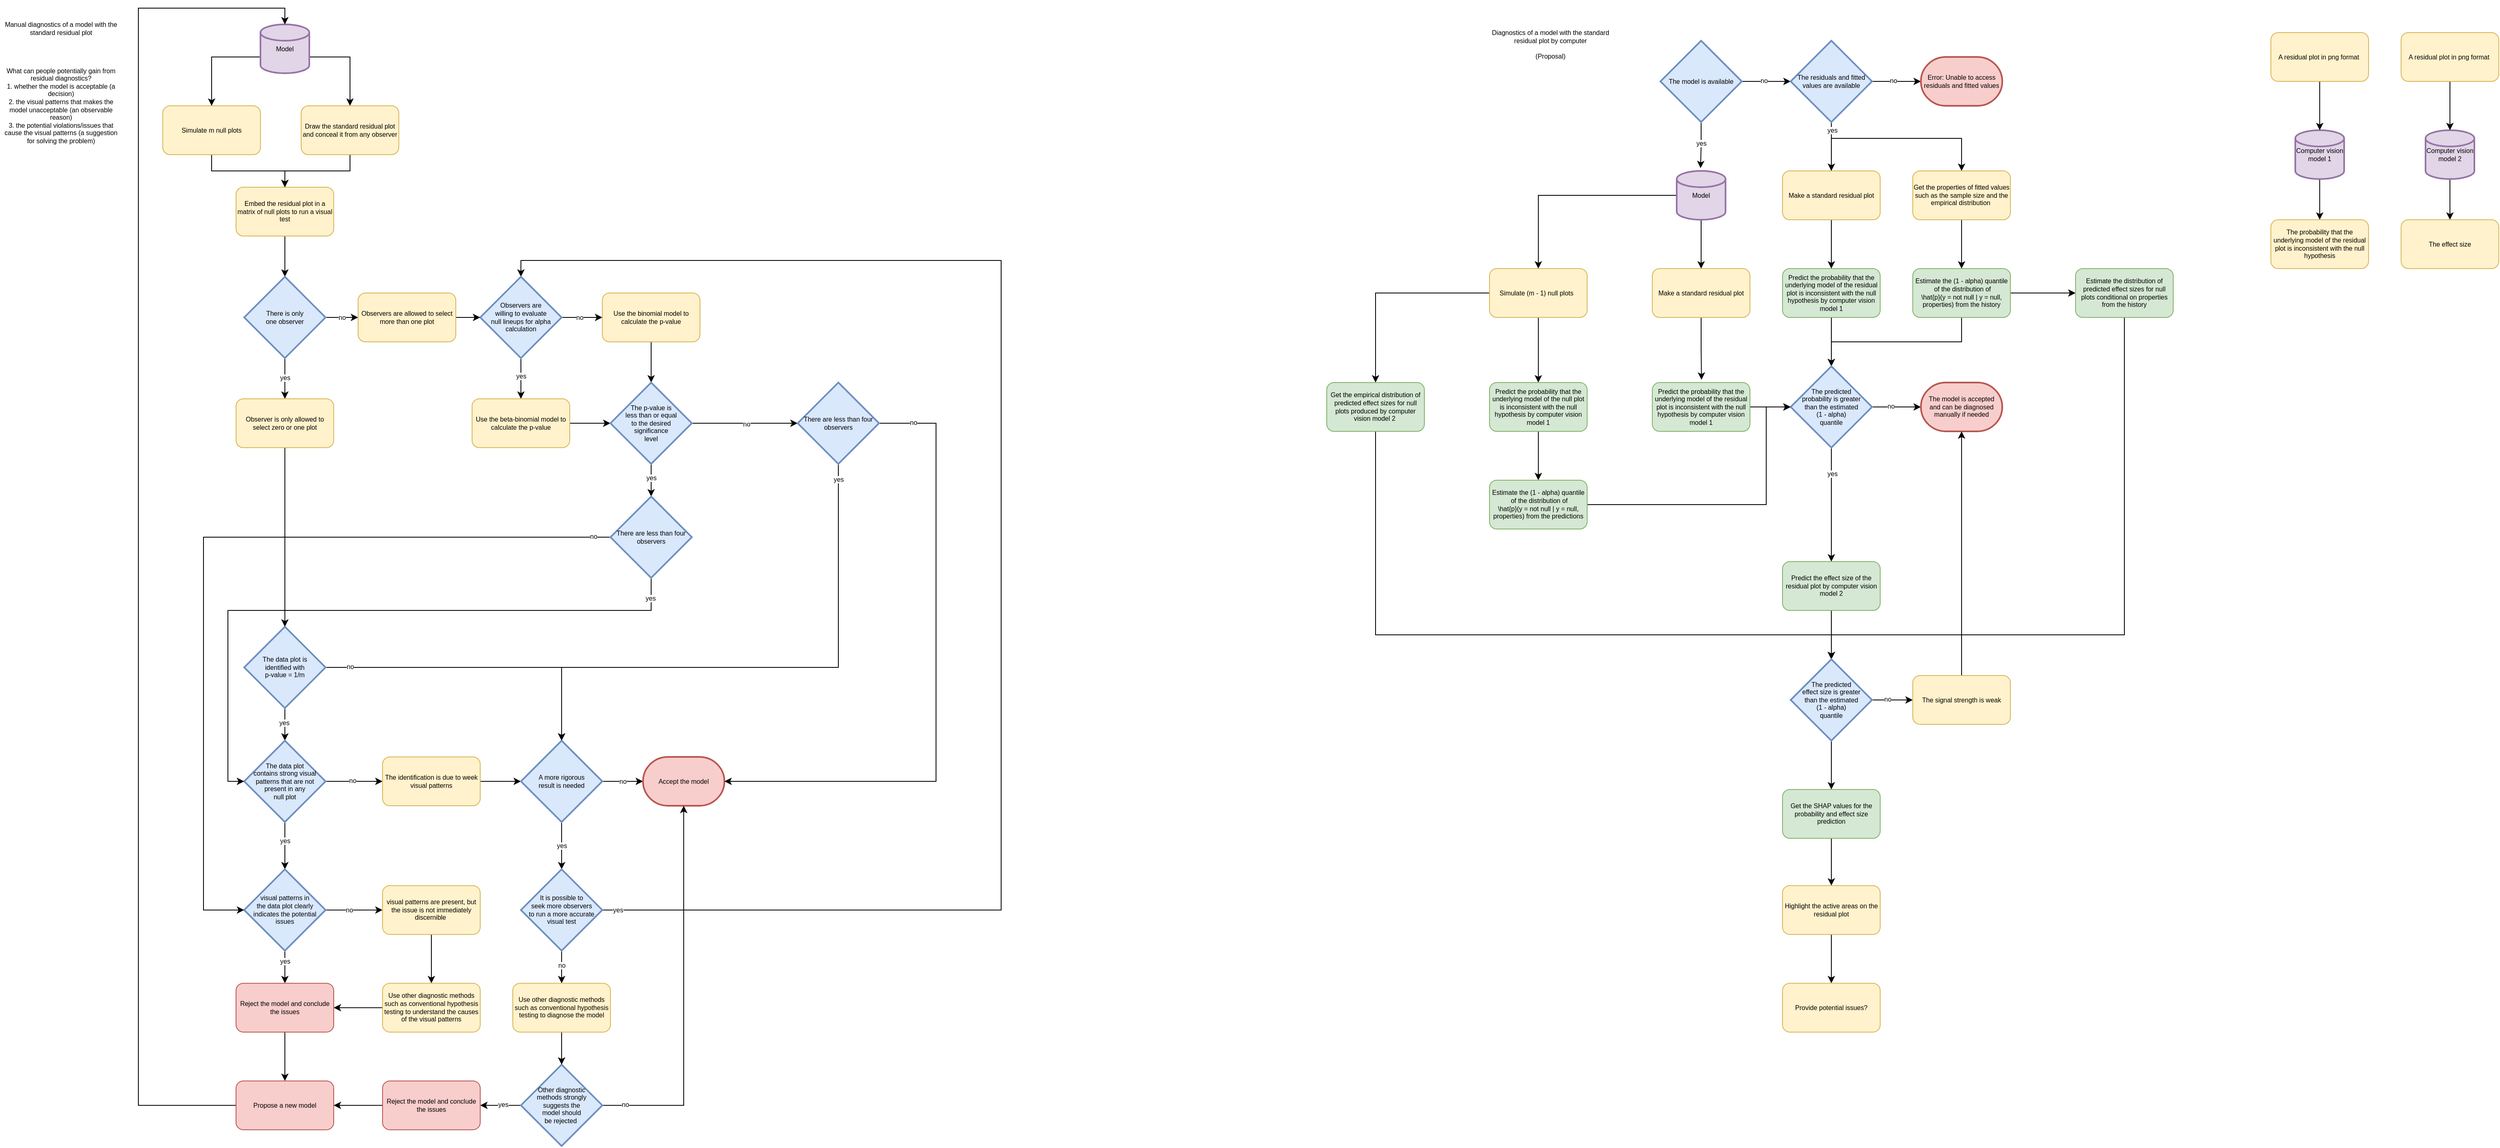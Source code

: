 <mxfile version="14.6.13" type="device"><diagram id="f1j0NjU9_1Xgz3LNYTUh" name="Page-1"><mxGraphModel dx="989" dy="688" grid="1" gridSize="10" guides="1" tooltips="1" connect="1" arrows="1" fold="1" page="1" pageScale="1" pageWidth="827" pageHeight="1169" math="0" shadow="0"><root><mxCell id="0"/><mxCell id="1" parent="0"/><mxCell id="gLdcLmc4GTWGYODIhUtG-17" style="edgeStyle=orthogonalEdgeStyle;rounded=0;orthogonalLoop=1;jettySize=auto;html=1;entryX=0.5;entryY=0;entryDx=0;entryDy=0;entryPerimeter=0;fontSize=8;" edge="1" parent="1" source="gLdcLmc4GTWGYODIhUtG-2" target="gLdcLmc4GTWGYODIhUtG-11"><mxGeometry relative="1" as="geometry"/></mxCell><mxCell id="gLdcLmc4GTWGYODIhUtG-2" value="Embed the residual plot in a matrix of null plots to run a visual test" style="rounded=1;whiteSpace=wrap;html=1;fontSize=8;fillColor=#fff2cc;strokeColor=#d6b656;" vertex="1" parent="1"><mxGeometry x="340" y="260" width="120" height="60" as="geometry"/></mxCell><mxCell id="gLdcLmc4GTWGYODIhUtG-3" value="Manual diagnostics of a model with the standard residual plot" style="text;html=1;strokeColor=none;fillColor=none;align=center;verticalAlign=middle;whiteSpace=wrap;rounded=0;fontSize=8;" vertex="1" parent="1"><mxGeometry x="50" y="30" width="150" height="70" as="geometry"/></mxCell><mxCell id="gLdcLmc4GTWGYODIhUtG-10" style="edgeStyle=orthogonalEdgeStyle;rounded=0;orthogonalLoop=1;jettySize=auto;html=1;fontSize=8;" edge="1" parent="1" source="gLdcLmc4GTWGYODIhUtG-4"><mxGeometry relative="1" as="geometry"><mxPoint x="400" y="260" as="targetPoint"/><Array as="points"><mxPoint x="310" y="240"/><mxPoint x="400" y="240"/></Array></mxGeometry></mxCell><mxCell id="gLdcLmc4GTWGYODIhUtG-4" value="Simulate m null plots" style="rounded=1;whiteSpace=wrap;html=1;fontSize=8;fillColor=#fff2cc;strokeColor=#d6b656;" vertex="1" parent="1"><mxGeometry x="250" y="160" width="120" height="60" as="geometry"/></mxCell><mxCell id="gLdcLmc4GTWGYODIhUtG-7" style="edgeStyle=orthogonalEdgeStyle;rounded=0;orthogonalLoop=1;jettySize=auto;html=1;entryX=0.5;entryY=0;entryDx=0;entryDy=0;fontSize=8;" edge="1" parent="1" source="gLdcLmc4GTWGYODIhUtG-5" target="gLdcLmc4GTWGYODIhUtG-6"><mxGeometry relative="1" as="geometry"><Array as="points"><mxPoint x="480" y="100"/></Array></mxGeometry></mxCell><mxCell id="gLdcLmc4GTWGYODIhUtG-8" style="edgeStyle=orthogonalEdgeStyle;rounded=0;orthogonalLoop=1;jettySize=auto;html=1;entryX=0.5;entryY=0;entryDx=0;entryDy=0;fontSize=8;" edge="1" parent="1" source="gLdcLmc4GTWGYODIhUtG-5" target="gLdcLmc4GTWGYODIhUtG-4"><mxGeometry relative="1" as="geometry"><Array as="points"><mxPoint x="310" y="100"/></Array></mxGeometry></mxCell><mxCell id="gLdcLmc4GTWGYODIhUtG-5" value="Model" style="strokeWidth=2;html=1;shape=mxgraph.flowchart.database;whiteSpace=wrap;fontSize=8;fillColor=#e1d5e7;strokeColor=#9673a6;" vertex="1" parent="1"><mxGeometry x="370" y="60" width="60" height="60" as="geometry"/></mxCell><mxCell id="gLdcLmc4GTWGYODIhUtG-9" style="edgeStyle=orthogonalEdgeStyle;rounded=0;orthogonalLoop=1;jettySize=auto;html=1;entryX=0.5;entryY=0;entryDx=0;entryDy=0;fontSize=8;" edge="1" parent="1" source="gLdcLmc4GTWGYODIhUtG-6" target="gLdcLmc4GTWGYODIhUtG-2"><mxGeometry relative="1" as="geometry"/></mxCell><mxCell id="gLdcLmc4GTWGYODIhUtG-6" value="Draw the standard residual plot and conceal it from any observer" style="rounded=1;whiteSpace=wrap;html=1;fontSize=8;fillColor=#fff2cc;strokeColor=#d6b656;" vertex="1" parent="1"><mxGeometry x="420" y="160" width="120" height="60" as="geometry"/></mxCell><mxCell id="gLdcLmc4GTWGYODIhUtG-16" style="edgeStyle=orthogonalEdgeStyle;rounded=0;orthogonalLoop=1;jettySize=auto;html=1;entryX=0.5;entryY=0;entryDx=0;entryDy=0;fontSize=8;" edge="1" parent="1" source="gLdcLmc4GTWGYODIhUtG-11" target="gLdcLmc4GTWGYODIhUtG-104"><mxGeometry relative="1" as="geometry"/></mxCell><mxCell id="gLdcLmc4GTWGYODIhUtG-30" value="yes" style="edgeLabel;html=1;align=center;verticalAlign=middle;resizable=0;points=[];fontSize=8;" vertex="1" connectable="0" parent="gLdcLmc4GTWGYODIhUtG-16"><mxGeometry x="-0.065" relative="1" as="geometry"><mxPoint as="offset"/></mxGeometry></mxCell><mxCell id="gLdcLmc4GTWGYODIhUtG-70" value="no" style="edgeStyle=orthogonalEdgeStyle;rounded=0;orthogonalLoop=1;jettySize=auto;html=1;entryX=0;entryY=0.5;entryDx=0;entryDy=0;fontSize=8;" edge="1" parent="1" source="gLdcLmc4GTWGYODIhUtG-11" target="gLdcLmc4GTWGYODIhUtG-106"><mxGeometry relative="1" as="geometry"><mxPoint x="520.0" y="420" as="targetPoint"/></mxGeometry></mxCell><mxCell id="gLdcLmc4GTWGYODIhUtG-11" value="There is only &lt;br&gt;one observer" style="strokeWidth=2;html=1;shape=mxgraph.flowchart.decision;whiteSpace=wrap;fontSize=8;fillColor=#dae8fc;strokeColor=#6c8ebf;" vertex="1" parent="1"><mxGeometry x="350" y="370" width="100" height="100" as="geometry"/></mxCell><mxCell id="gLdcLmc4GTWGYODIhUtG-19" style="edgeStyle=orthogonalEdgeStyle;rounded=0;orthogonalLoop=1;jettySize=auto;html=1;entryX=0.5;entryY=0;entryDx=0;entryDy=0;entryPerimeter=0;fontSize=8;" edge="1" parent="1" source="gLdcLmc4GTWGYODIhUtG-15" target="gLdcLmc4GTWGYODIhUtG-18"><mxGeometry relative="1" as="geometry"/></mxCell><mxCell id="gLdcLmc4GTWGYODIhUtG-29" value="yes" style="edgeLabel;html=1;align=center;verticalAlign=middle;resizable=0;points=[];fontSize=8;" vertex="1" connectable="0" parent="gLdcLmc4GTWGYODIhUtG-19"><mxGeometry x="-0.124" y="-1" relative="1" as="geometry"><mxPoint as="offset"/></mxGeometry></mxCell><mxCell id="gLdcLmc4GTWGYODIhUtG-66" style="edgeStyle=orthogonalEdgeStyle;rounded=0;orthogonalLoop=1;jettySize=auto;html=1;entryX=0.5;entryY=0;entryDx=0;entryDy=0;entryPerimeter=0;fontSize=8;" edge="1" parent="1" source="gLdcLmc4GTWGYODIhUtG-15" target="gLdcLmc4GTWGYODIhUtG-59"><mxGeometry relative="1" as="geometry"/></mxCell><mxCell id="gLdcLmc4GTWGYODIhUtG-67" value="no" style="edgeLabel;html=1;align=center;verticalAlign=middle;resizable=0;points=[];fontSize=8;" vertex="1" connectable="0" parent="gLdcLmc4GTWGYODIhUtG-66"><mxGeometry x="-0.842" y="1" relative="1" as="geometry"><mxPoint as="offset"/></mxGeometry></mxCell><mxCell id="gLdcLmc4GTWGYODIhUtG-15" value="The data plot is &lt;br&gt;identified with &lt;br&gt;p-value = 1/m" style="strokeWidth=2;html=1;shape=mxgraph.flowchart.decision;whiteSpace=wrap;fontSize=8;fillColor=#dae8fc;strokeColor=#6c8ebf;" vertex="1" parent="1"><mxGeometry x="350" y="800.0" width="100" height="100" as="geometry"/></mxCell><mxCell id="gLdcLmc4GTWGYODIhUtG-21" style="edgeStyle=orthogonalEdgeStyle;rounded=0;orthogonalLoop=1;jettySize=auto;html=1;entryX=0.5;entryY=0;entryDx=0;entryDy=0;entryPerimeter=0;fontSize=8;" edge="1" parent="1" source="gLdcLmc4GTWGYODIhUtG-18" target="gLdcLmc4GTWGYODIhUtG-20"><mxGeometry relative="1" as="geometry"/></mxCell><mxCell id="gLdcLmc4GTWGYODIhUtG-28" value="yes" style="edgeLabel;html=1;align=center;verticalAlign=middle;resizable=0;points=[];fontSize=8;" vertex="1" connectable="0" parent="gLdcLmc4GTWGYODIhUtG-21"><mxGeometry x="-0.228" relative="1" as="geometry"><mxPoint as="offset"/></mxGeometry></mxCell><mxCell id="gLdcLmc4GTWGYODIhUtG-53" style="edgeStyle=orthogonalEdgeStyle;rounded=0;orthogonalLoop=1;jettySize=auto;html=1;entryX=0;entryY=0.5;entryDx=0;entryDy=0;fontSize=8;" edge="1" parent="1" source="gLdcLmc4GTWGYODIhUtG-18" target="gLdcLmc4GTWGYODIhUtG-52"><mxGeometry relative="1" as="geometry"/></mxCell><mxCell id="gLdcLmc4GTWGYODIhUtG-54" value="no" style="edgeLabel;html=1;align=center;verticalAlign=middle;resizable=0;points=[];fontSize=8;" vertex="1" connectable="0" parent="gLdcLmc4GTWGYODIhUtG-53"><mxGeometry x="-0.077" y="1" relative="1" as="geometry"><mxPoint as="offset"/></mxGeometry></mxCell><mxCell id="gLdcLmc4GTWGYODIhUtG-18" value="The data plot &lt;br&gt;contains strong visual patterns that are not present in any &lt;br&gt;null plot" style="strokeWidth=2;html=1;shape=mxgraph.flowchart.decision;whiteSpace=wrap;fontSize=8;fillColor=#dae8fc;strokeColor=#6c8ebf;" vertex="1" parent="1"><mxGeometry x="350" y="940.0" width="100" height="100" as="geometry"/></mxCell><mxCell id="gLdcLmc4GTWGYODIhUtG-33" style="edgeStyle=orthogonalEdgeStyle;rounded=0;orthogonalLoop=1;jettySize=auto;html=1;fontSize=8;" edge="1" parent="1" source="gLdcLmc4GTWGYODIhUtG-20" target="gLdcLmc4GTWGYODIhUtG-32"><mxGeometry relative="1" as="geometry"/></mxCell><mxCell id="gLdcLmc4GTWGYODIhUtG-38" value="yes" style="edgeLabel;html=1;align=center;verticalAlign=middle;resizable=0;points=[];fontSize=8;" vertex="1" connectable="0" parent="gLdcLmc4GTWGYODIhUtG-33"><mxGeometry x="-0.365" relative="1" as="geometry"><mxPoint as="offset"/></mxGeometry></mxCell><mxCell id="gLdcLmc4GTWGYODIhUtG-43" style="edgeStyle=orthogonalEdgeStyle;rounded=0;orthogonalLoop=1;jettySize=auto;html=1;fontSize=8;" edge="1" parent="1" source="gLdcLmc4GTWGYODIhUtG-20" target="gLdcLmc4GTWGYODIhUtG-40"><mxGeometry relative="1" as="geometry"/></mxCell><mxCell id="gLdcLmc4GTWGYODIhUtG-44" value="no" style="edgeLabel;html=1;align=center;verticalAlign=middle;resizable=0;points=[];fontSize=8;" vertex="1" connectable="0" parent="gLdcLmc4GTWGYODIhUtG-43"><mxGeometry x="-0.169" relative="1" as="geometry"><mxPoint as="offset"/></mxGeometry></mxCell><mxCell id="gLdcLmc4GTWGYODIhUtG-20" value="visual patterns in&lt;br&gt;the data plot clearly indicates the potential issues" style="strokeWidth=2;html=1;shape=mxgraph.flowchart.decision;whiteSpace=wrap;fontSize=8;fillColor=#dae8fc;strokeColor=#6c8ebf;" vertex="1" parent="1"><mxGeometry x="350" y="1098.07" width="100" height="100" as="geometry"/></mxCell><mxCell id="gLdcLmc4GTWGYODIhUtG-23" value="Diagnostics of a model with the standard residual plot by computer&lt;br&gt;&lt;br&gt;(Proposal)" style="text;html=1;strokeColor=none;fillColor=none;align=center;verticalAlign=middle;whiteSpace=wrap;rounded=0;fontSize=8;" vertex="1" parent="1"><mxGeometry x="1880" y="50" width="150" height="70" as="geometry"/></mxCell><mxCell id="gLdcLmc4GTWGYODIhUtG-25" value="What can people potentially gain from residual diagnostics?&lt;br&gt;1. whether the model is acceptable (a decision)&lt;br&gt;2. the visual patterns that makes the model unacceptable (an observable reason)&lt;br&gt;3. the potential violations/issues that cause the visual patterns (a suggestion for solving the problem)" style="text;html=1;strokeColor=none;fillColor=none;align=center;verticalAlign=middle;whiteSpace=wrap;rounded=0;fontSize=8;" vertex="1" parent="1"><mxGeometry x="50" y="110" width="150" height="100" as="geometry"/></mxCell><mxCell id="gLdcLmc4GTWGYODIhUtG-35" style="edgeStyle=orthogonalEdgeStyle;rounded=0;orthogonalLoop=1;jettySize=auto;html=1;entryX=0.5;entryY=0;entryDx=0;entryDy=0;fontSize=8;" edge="1" parent="1" source="gLdcLmc4GTWGYODIhUtG-32" target="gLdcLmc4GTWGYODIhUtG-34"><mxGeometry relative="1" as="geometry"/></mxCell><mxCell id="gLdcLmc4GTWGYODIhUtG-32" value="Reject the model and conclude the issues" style="rounded=1;whiteSpace=wrap;html=1;fontSize=8;fillColor=#f8cecc;strokeColor=#b85450;" vertex="1" parent="1"><mxGeometry x="340" y="1238.07" width="120" height="60" as="geometry"/></mxCell><mxCell id="gLdcLmc4GTWGYODIhUtG-36" style="edgeStyle=orthogonalEdgeStyle;rounded=0;orthogonalLoop=1;jettySize=auto;html=1;entryX=0.5;entryY=0;entryDx=0;entryDy=0;entryPerimeter=0;fontSize=8;exitX=0;exitY=0.5;exitDx=0;exitDy=0;" edge="1" parent="1" source="gLdcLmc4GTWGYODIhUtG-34" target="gLdcLmc4GTWGYODIhUtG-5"><mxGeometry relative="1" as="geometry"><Array as="points"><mxPoint x="220" y="1388"/><mxPoint x="220" y="40"/><mxPoint x="400" y="40"/></Array></mxGeometry></mxCell><mxCell id="gLdcLmc4GTWGYODIhUtG-34" value="Propose a new model" style="rounded=1;whiteSpace=wrap;html=1;fontSize=8;fillColor=#f8cecc;strokeColor=#b85450;" vertex="1" parent="1"><mxGeometry x="340" y="1358.07" width="120" height="60" as="geometry"/></mxCell><mxCell id="gLdcLmc4GTWGYODIhUtG-46" style="edgeStyle=orthogonalEdgeStyle;rounded=0;orthogonalLoop=1;jettySize=auto;html=1;fontSize=8;" edge="1" parent="1" source="gLdcLmc4GTWGYODIhUtG-40" target="gLdcLmc4GTWGYODIhUtG-45"><mxGeometry relative="1" as="geometry"/></mxCell><mxCell id="gLdcLmc4GTWGYODIhUtG-40" value="visual patterns are present, but the issue is not immediately discernible&amp;nbsp;" style="rounded=1;whiteSpace=wrap;html=1;fontSize=8;fillColor=#fff2cc;strokeColor=#d6b656;" vertex="1" parent="1"><mxGeometry x="520" y="1118.07" width="120" height="60" as="geometry"/></mxCell><mxCell id="gLdcLmc4GTWGYODIhUtG-111" style="edgeStyle=orthogonalEdgeStyle;rounded=0;orthogonalLoop=1;jettySize=auto;html=1;entryX=1;entryY=0.5;entryDx=0;entryDy=0;fontSize=8;" edge="1" parent="1" source="gLdcLmc4GTWGYODIhUtG-45" target="gLdcLmc4GTWGYODIhUtG-32"><mxGeometry relative="1" as="geometry"/></mxCell><mxCell id="gLdcLmc4GTWGYODIhUtG-45" value="Use other diagnostic methods such as conventional hypothesis testing to understand the causes of the visual patterns" style="rounded=1;whiteSpace=wrap;html=1;fontSize=8;fillColor=#fff2cc;strokeColor=#d6b656;" vertex="1" parent="1"><mxGeometry x="520" y="1238.07" width="120" height="60" as="geometry"/></mxCell><mxCell id="gLdcLmc4GTWGYODIhUtG-56" style="edgeStyle=orthogonalEdgeStyle;rounded=0;orthogonalLoop=1;jettySize=auto;html=1;entryX=0;entryY=0.5;entryDx=0;entryDy=0;entryPerimeter=0;fontSize=8;" edge="1" parent="1" source="gLdcLmc4GTWGYODIhUtG-52"><mxGeometry relative="1" as="geometry"><mxPoint x="690.0" y="990.0" as="targetPoint"/></mxGeometry></mxCell><mxCell id="gLdcLmc4GTWGYODIhUtG-52" value="The identification is due to week visual patterns" style="rounded=1;whiteSpace=wrap;html=1;fontSize=8;fillColor=#fff2cc;strokeColor=#d6b656;" vertex="1" parent="1"><mxGeometry x="520" y="960.0" width="120" height="60" as="geometry"/></mxCell><mxCell id="gLdcLmc4GTWGYODIhUtG-61" value="yes" style="edgeStyle=orthogonalEdgeStyle;rounded=0;orthogonalLoop=1;jettySize=auto;html=1;entryX=0.5;entryY=0;entryDx=0;entryDy=0;fontSize=8;entryPerimeter=0;" edge="1" parent="1" source="gLdcLmc4GTWGYODIhUtG-59" target="gLdcLmc4GTWGYODIhUtG-99"><mxGeometry relative="1" as="geometry"><mxPoint x="740.0" y="1118.07" as="targetPoint"/></mxGeometry></mxCell><mxCell id="gLdcLmc4GTWGYODIhUtG-63" value="no" style="edgeStyle=orthogonalEdgeStyle;rounded=0;orthogonalLoop=1;jettySize=auto;html=1;fontSize=8;" edge="1" parent="1" source="gLdcLmc4GTWGYODIhUtG-59" target="gLdcLmc4GTWGYODIhUtG-62"><mxGeometry relative="1" as="geometry"/></mxCell><mxCell id="gLdcLmc4GTWGYODIhUtG-59" value="A more rigorous&lt;br&gt;result is needed" style="strokeWidth=2;html=1;shape=mxgraph.flowchart.decision;whiteSpace=wrap;fontSize=8;fillColor=#dae8fc;strokeColor=#6c8ebf;" vertex="1" parent="1"><mxGeometry x="690" y="940.0" width="100" height="100" as="geometry"/></mxCell><mxCell id="gLdcLmc4GTWGYODIhUtG-97" style="edgeStyle=orthogonalEdgeStyle;rounded=0;orthogonalLoop=1;jettySize=auto;html=1;entryX=0.5;entryY=0;entryDx=0;entryDy=0;entryPerimeter=0;fontSize=8;exitX=1;exitY=0.5;exitDx=0;exitDy=0;exitPerimeter=0;" edge="1" parent="1" source="gLdcLmc4GTWGYODIhUtG-99" target="gLdcLmc4GTWGYODIhUtG-71"><mxGeometry relative="1" as="geometry"><mxPoint x="740" y="1200" as="sourcePoint"/><Array as="points"><mxPoint x="1280" y="1148"/><mxPoint x="1280" y="350"/><mxPoint x="690" y="350"/></Array></mxGeometry></mxCell><mxCell id="gLdcLmc4GTWGYODIhUtG-100" value="yes" style="edgeLabel;html=1;align=center;verticalAlign=middle;resizable=0;points=[];fontSize=8;" vertex="1" connectable="0" parent="gLdcLmc4GTWGYODIhUtG-97"><mxGeometry x="-0.98" relative="1" as="geometry"><mxPoint as="offset"/></mxGeometry></mxCell><mxCell id="gLdcLmc4GTWGYODIhUtG-62" value="Accept the model" style="strokeWidth=2;html=1;shape=mxgraph.flowchart.terminator;whiteSpace=wrap;fontSize=8;fillColor=#f8cecc;strokeColor=#b85450;" vertex="1" parent="1"><mxGeometry x="840" y="960.0" width="100" height="60" as="geometry"/></mxCell><mxCell id="gLdcLmc4GTWGYODIhUtG-74" style="edgeStyle=orthogonalEdgeStyle;rounded=0;orthogonalLoop=1;jettySize=auto;html=1;entryX=0;entryY=0.5;entryDx=0;entryDy=0;fontSize=8;" edge="1" parent="1" source="gLdcLmc4GTWGYODIhUtG-71" target="gLdcLmc4GTWGYODIhUtG-73"><mxGeometry relative="1" as="geometry"/></mxCell><mxCell id="gLdcLmc4GTWGYODIhUtG-77" value="no" style="edgeLabel;html=1;align=center;verticalAlign=middle;resizable=0;points=[];fontSize=8;" vertex="1" connectable="0" parent="gLdcLmc4GTWGYODIhUtG-74"><mxGeometry x="-0.132" relative="1" as="geometry"><mxPoint as="offset"/></mxGeometry></mxCell><mxCell id="gLdcLmc4GTWGYODIhUtG-75" style="edgeStyle=orthogonalEdgeStyle;rounded=0;orthogonalLoop=1;jettySize=auto;html=1;entryX=0.5;entryY=0;entryDx=0;entryDy=0;fontSize=8;" edge="1" parent="1" source="gLdcLmc4GTWGYODIhUtG-71" target="gLdcLmc4GTWGYODIhUtG-72"><mxGeometry relative="1" as="geometry"/></mxCell><mxCell id="gLdcLmc4GTWGYODIhUtG-76" value="yes" style="edgeLabel;html=1;align=center;verticalAlign=middle;resizable=0;points=[];fontSize=8;" vertex="1" connectable="0" parent="gLdcLmc4GTWGYODIhUtG-75"><mxGeometry x="-0.148" relative="1" as="geometry"><mxPoint as="offset"/></mxGeometry></mxCell><mxCell id="gLdcLmc4GTWGYODIhUtG-71" value="Observers are &lt;br&gt;willing to evaluate &lt;br&gt;null lineups for alpha calculation" style="strokeWidth=2;html=1;shape=mxgraph.flowchart.decision;whiteSpace=wrap;fontSize=8;fillColor=#dae8fc;strokeColor=#6c8ebf;" vertex="1" parent="1"><mxGeometry x="640" y="370" width="100" height="100" as="geometry"/></mxCell><mxCell id="gLdcLmc4GTWGYODIhUtG-80" style="edgeStyle=orthogonalEdgeStyle;rounded=0;orthogonalLoop=1;jettySize=auto;html=1;entryX=0;entryY=0.5;entryDx=0;entryDy=0;entryPerimeter=0;fontSize=8;" edge="1" parent="1" source="gLdcLmc4GTWGYODIhUtG-72" target="gLdcLmc4GTWGYODIhUtG-78"><mxGeometry relative="1" as="geometry"/></mxCell><mxCell id="gLdcLmc4GTWGYODIhUtG-72" value="Use the beta-binomial model to calculate the p-value" style="rounded=1;whiteSpace=wrap;html=1;fontSize=8;fillColor=#fff2cc;strokeColor=#d6b656;" vertex="1" parent="1"><mxGeometry x="630" y="520" width="120" height="60" as="geometry"/></mxCell><mxCell id="gLdcLmc4GTWGYODIhUtG-79" style="edgeStyle=orthogonalEdgeStyle;rounded=0;orthogonalLoop=1;jettySize=auto;html=1;entryX=0.5;entryY=0;entryDx=0;entryDy=0;entryPerimeter=0;fontSize=8;" edge="1" parent="1" source="gLdcLmc4GTWGYODIhUtG-73" target="gLdcLmc4GTWGYODIhUtG-78"><mxGeometry relative="1" as="geometry"/></mxCell><mxCell id="gLdcLmc4GTWGYODIhUtG-73" value="Use the binomial model to calculate the p-value" style="rounded=1;whiteSpace=wrap;html=1;fontSize=8;fillColor=#fff2cc;strokeColor=#d6b656;" vertex="1" parent="1"><mxGeometry x="790" y="390" width="120" height="60" as="geometry"/></mxCell><mxCell id="gLdcLmc4GTWGYODIhUtG-83" value="" style="edgeStyle=orthogonalEdgeStyle;rounded=0;orthogonalLoop=1;jettySize=auto;html=1;fontSize=8;" edge="1" parent="1" source="gLdcLmc4GTWGYODIhUtG-78" target="gLdcLmc4GTWGYODIhUtG-82"><mxGeometry relative="1" as="geometry"><Array as="points"><mxPoint x="850" y="630"/><mxPoint x="850" y="630"/></Array></mxGeometry></mxCell><mxCell id="gLdcLmc4GTWGYODIhUtG-84" value="yes" style="edgeLabel;html=1;align=center;verticalAlign=middle;resizable=0;points=[];fontSize=8;" vertex="1" connectable="0" parent="gLdcLmc4GTWGYODIhUtG-83"><mxGeometry x="-0.159" relative="1" as="geometry"><mxPoint as="offset"/></mxGeometry></mxCell><mxCell id="gLdcLmc4GTWGYODIhUtG-90" style="edgeStyle=orthogonalEdgeStyle;rounded=0;orthogonalLoop=1;jettySize=auto;html=1;entryX=0;entryY=0.5;entryDx=0;entryDy=0;entryPerimeter=0;fontSize=8;" edge="1" parent="1" source="gLdcLmc4GTWGYODIhUtG-78" target="gLdcLmc4GTWGYODIhUtG-89"><mxGeometry relative="1" as="geometry"/></mxCell><mxCell id="gLdcLmc4GTWGYODIhUtG-91" value="no" style="edgeLabel;html=1;align=center;verticalAlign=middle;resizable=0;points=[];fontSize=8;" vertex="1" connectable="0" parent="gLdcLmc4GTWGYODIhUtG-90"><mxGeometry x="0.033" y="-1" relative="1" as="geometry"><mxPoint as="offset"/></mxGeometry></mxCell><mxCell id="gLdcLmc4GTWGYODIhUtG-78" value="The p-value is &lt;br&gt;less than or equal &lt;br&gt;to the desired &lt;br&gt;significance &lt;br&gt;level" style="strokeWidth=2;html=1;shape=mxgraph.flowchart.decision;whiteSpace=wrap;fontSize=8;fillColor=#dae8fc;strokeColor=#6c8ebf;" vertex="1" parent="1"><mxGeometry x="800" y="500" width="100" height="100" as="geometry"/></mxCell><mxCell id="gLdcLmc4GTWGYODIhUtG-86" style="edgeStyle=orthogonalEdgeStyle;rounded=0;orthogonalLoop=1;jettySize=auto;html=1;entryX=0;entryY=0.5;entryDx=0;entryDy=0;entryPerimeter=0;fontSize=8;exitX=0.5;exitY=1;exitDx=0;exitDy=0;exitPerimeter=0;" edge="1" parent="1" source="gLdcLmc4GTWGYODIhUtG-82" target="gLdcLmc4GTWGYODIhUtG-18"><mxGeometry relative="1" as="geometry"><Array as="points"><mxPoint x="850" y="780"/><mxPoint x="330" y="780"/><mxPoint x="330" y="990"/></Array></mxGeometry></mxCell><mxCell id="gLdcLmc4GTWGYODIhUtG-87" value="yes" style="edgeLabel;html=1;align=center;verticalAlign=middle;resizable=0;points=[];fontSize=8;" vertex="1" connectable="0" parent="gLdcLmc4GTWGYODIhUtG-86"><mxGeometry x="-0.938" y="-1" relative="1" as="geometry"><mxPoint as="offset"/></mxGeometry></mxCell><mxCell id="gLdcLmc4GTWGYODIhUtG-88" style="edgeStyle=orthogonalEdgeStyle;rounded=0;orthogonalLoop=1;jettySize=auto;html=1;entryX=0;entryY=0.5;entryDx=0;entryDy=0;entryPerimeter=0;fontSize=8;exitX=0;exitY=0.5;exitDx=0;exitDy=0;exitPerimeter=0;" edge="1" parent="1" source="gLdcLmc4GTWGYODIhUtG-82" target="gLdcLmc4GTWGYODIhUtG-20"><mxGeometry relative="1" as="geometry"><Array as="points"><mxPoint x="300" y="690"/><mxPoint x="300" y="1148"/></Array></mxGeometry></mxCell><mxCell id="gLdcLmc4GTWGYODIhUtG-94" value="no" style="edgeLabel;html=1;align=center;verticalAlign=middle;resizable=0;points=[];fontSize=8;" vertex="1" connectable="0" parent="gLdcLmc4GTWGYODIhUtG-88"><mxGeometry x="-0.958" y="-1" relative="1" as="geometry"><mxPoint as="offset"/></mxGeometry></mxCell><mxCell id="gLdcLmc4GTWGYODIhUtG-82" value="There are less than four observers" style="strokeWidth=2;html=1;shape=mxgraph.flowchart.decision;whiteSpace=wrap;fontSize=8;fillColor=#dae8fc;strokeColor=#6c8ebf;" vertex="1" parent="1"><mxGeometry x="800" y="640" width="100" height="100" as="geometry"/></mxCell><mxCell id="gLdcLmc4GTWGYODIhUtG-92" style="edgeStyle=orthogonalEdgeStyle;rounded=0;orthogonalLoop=1;jettySize=auto;html=1;entryX=0.5;entryY=0;entryDx=0;entryDy=0;entryPerimeter=0;fontSize=8;" edge="1" parent="1" source="gLdcLmc4GTWGYODIhUtG-89" target="gLdcLmc4GTWGYODIhUtG-59"><mxGeometry relative="1" as="geometry"><Array as="points"><mxPoint x="1080" y="850"/><mxPoint x="740" y="850"/></Array></mxGeometry></mxCell><mxCell id="gLdcLmc4GTWGYODIhUtG-93" value="yes" style="edgeLabel;html=1;align=center;verticalAlign=middle;resizable=0;points=[];fontSize=8;" vertex="1" connectable="0" parent="gLdcLmc4GTWGYODIhUtG-92"><mxGeometry x="-0.945" relative="1" as="geometry"><mxPoint as="offset"/></mxGeometry></mxCell><mxCell id="gLdcLmc4GTWGYODIhUtG-95" style="edgeStyle=orthogonalEdgeStyle;rounded=0;orthogonalLoop=1;jettySize=auto;html=1;entryX=1;entryY=0.5;entryDx=0;entryDy=0;entryPerimeter=0;fontSize=8;" edge="1" parent="1" source="gLdcLmc4GTWGYODIhUtG-89" target="gLdcLmc4GTWGYODIhUtG-62"><mxGeometry relative="1" as="geometry"><Array as="points"><mxPoint x="1200" y="550"/><mxPoint x="1200" y="990"/></Array></mxGeometry></mxCell><mxCell id="gLdcLmc4GTWGYODIhUtG-96" value="no" style="edgeLabel;html=1;align=center;verticalAlign=middle;resizable=0;points=[];fontSize=8;" vertex="1" connectable="0" parent="gLdcLmc4GTWGYODIhUtG-95"><mxGeometry x="-0.892" y="1" relative="1" as="geometry"><mxPoint as="offset"/></mxGeometry></mxCell><mxCell id="gLdcLmc4GTWGYODIhUtG-89" value="There are less than four observers" style="strokeWidth=2;html=1;shape=mxgraph.flowchart.decision;whiteSpace=wrap;fontSize=8;fillColor=#dae8fc;strokeColor=#6c8ebf;" vertex="1" parent="1"><mxGeometry x="1030" y="500" width="100" height="100" as="geometry"/></mxCell><mxCell id="gLdcLmc4GTWGYODIhUtG-114" style="edgeStyle=orthogonalEdgeStyle;rounded=0;orthogonalLoop=1;jettySize=auto;html=1;entryX=1;entryY=0.5;entryDx=0;entryDy=0;fontSize=8;" edge="1" parent="1" source="gLdcLmc4GTWGYODIhUtG-98" target="gLdcLmc4GTWGYODIhUtG-113"><mxGeometry relative="1" as="geometry"/></mxCell><mxCell id="gLdcLmc4GTWGYODIhUtG-117" value="yes" style="edgeLabel;html=1;align=center;verticalAlign=middle;resizable=0;points=[];fontSize=8;" vertex="1" connectable="0" parent="gLdcLmc4GTWGYODIhUtG-114"><mxGeometry x="-0.114" y="-1" relative="1" as="geometry"><mxPoint as="offset"/></mxGeometry></mxCell><mxCell id="gLdcLmc4GTWGYODIhUtG-118" style="edgeStyle=orthogonalEdgeStyle;rounded=0;orthogonalLoop=1;jettySize=auto;html=1;entryX=0.5;entryY=1;entryDx=0;entryDy=0;entryPerimeter=0;fontSize=8;" edge="1" parent="1" source="gLdcLmc4GTWGYODIhUtG-98" target="gLdcLmc4GTWGYODIhUtG-62"><mxGeometry relative="1" as="geometry"/></mxCell><mxCell id="gLdcLmc4GTWGYODIhUtG-119" value="no" style="edgeLabel;html=1;align=center;verticalAlign=middle;resizable=0;points=[];fontSize=8;" vertex="1" connectable="0" parent="gLdcLmc4GTWGYODIhUtG-118"><mxGeometry x="-0.882" y="1" relative="1" as="geometry"><mxPoint as="offset"/></mxGeometry></mxCell><mxCell id="gLdcLmc4GTWGYODIhUtG-98" value="Other diagnostic &lt;br&gt;methods strongly &lt;br&gt;suggests the &lt;br&gt;model should &lt;br&gt;be rejected&amp;nbsp;" style="strokeWidth=2;html=1;shape=mxgraph.flowchart.decision;whiteSpace=wrap;fontSize=8;fillColor=#dae8fc;strokeColor=#6c8ebf;" vertex="1" parent="1"><mxGeometry x="690" y="1338.07" width="100" height="100" as="geometry"/></mxCell><mxCell id="gLdcLmc4GTWGYODIhUtG-102" style="edgeStyle=orthogonalEdgeStyle;rounded=0;orthogonalLoop=1;jettySize=auto;html=1;entryX=0.5;entryY=0;entryDx=0;entryDy=0;fontSize=8;" edge="1" parent="1" source="gLdcLmc4GTWGYODIhUtG-99" target="gLdcLmc4GTWGYODIhUtG-101"><mxGeometry relative="1" as="geometry"/></mxCell><mxCell id="gLdcLmc4GTWGYODIhUtG-103" value="no" style="edgeLabel;html=1;align=center;verticalAlign=middle;resizable=0;points=[];fontSize=8;" vertex="1" connectable="0" parent="gLdcLmc4GTWGYODIhUtG-102"><mxGeometry x="-0.097" relative="1" as="geometry"><mxPoint as="offset"/></mxGeometry></mxCell><mxCell id="gLdcLmc4GTWGYODIhUtG-99" value="It is possible to &lt;br&gt;seek more observers &lt;br&gt;to run a more accurate &lt;br&gt;visual test" style="strokeWidth=2;html=1;shape=mxgraph.flowchart.decision;whiteSpace=wrap;fontSize=8;fillColor=#dae8fc;strokeColor=#6c8ebf;" vertex="1" parent="1"><mxGeometry x="690" y="1098.07" width="100" height="100" as="geometry"/></mxCell><mxCell id="gLdcLmc4GTWGYODIhUtG-108" style="edgeStyle=orthogonalEdgeStyle;rounded=0;orthogonalLoop=1;jettySize=auto;html=1;entryX=0.5;entryY=0;entryDx=0;entryDy=0;entryPerimeter=0;fontSize=8;" edge="1" parent="1" source="gLdcLmc4GTWGYODIhUtG-101" target="gLdcLmc4GTWGYODIhUtG-98"><mxGeometry relative="1" as="geometry"/></mxCell><mxCell id="gLdcLmc4GTWGYODIhUtG-101" value="Use other diagnostic methods such as conventional hypothesis testing to diagnose the model" style="rounded=1;whiteSpace=wrap;html=1;fontSize=8;fillColor=#fff2cc;strokeColor=#d6b656;" vertex="1" parent="1"><mxGeometry x="680" y="1238.07" width="120" height="60" as="geometry"/></mxCell><mxCell id="gLdcLmc4GTWGYODIhUtG-105" style="edgeStyle=orthogonalEdgeStyle;rounded=0;orthogonalLoop=1;jettySize=auto;html=1;entryX=0.5;entryY=0;entryDx=0;entryDy=0;entryPerimeter=0;fontSize=8;" edge="1" parent="1" source="gLdcLmc4GTWGYODIhUtG-104" target="gLdcLmc4GTWGYODIhUtG-15"><mxGeometry relative="1" as="geometry"/></mxCell><mxCell id="gLdcLmc4GTWGYODIhUtG-104" value="Observer is only allowed to select zero or one plot" style="rounded=1;whiteSpace=wrap;html=1;fontSize=8;fillColor=#fff2cc;strokeColor=#d6b656;" vertex="1" parent="1"><mxGeometry x="340" y="520" width="120" height="60" as="geometry"/></mxCell><mxCell id="gLdcLmc4GTWGYODIhUtG-107" style="edgeStyle=orthogonalEdgeStyle;rounded=0;orthogonalLoop=1;jettySize=auto;html=1;entryX=0;entryY=0.5;entryDx=0;entryDy=0;entryPerimeter=0;fontSize=8;" edge="1" parent="1" source="gLdcLmc4GTWGYODIhUtG-106" target="gLdcLmc4GTWGYODIhUtG-71"><mxGeometry relative="1" as="geometry"/></mxCell><mxCell id="gLdcLmc4GTWGYODIhUtG-106" value="Observers are allowed to select more than one plot" style="rounded=1;whiteSpace=wrap;html=1;fontSize=8;fillColor=#fff2cc;strokeColor=#d6b656;" vertex="1" parent="1"><mxGeometry x="490" y="390" width="120" height="60" as="geometry"/></mxCell><mxCell id="gLdcLmc4GTWGYODIhUtG-116" style="edgeStyle=orthogonalEdgeStyle;rounded=0;orthogonalLoop=1;jettySize=auto;html=1;entryX=1;entryY=0.5;entryDx=0;entryDy=0;fontSize=8;" edge="1" parent="1" source="gLdcLmc4GTWGYODIhUtG-113" target="gLdcLmc4GTWGYODIhUtG-34"><mxGeometry relative="1" as="geometry"/></mxCell><mxCell id="gLdcLmc4GTWGYODIhUtG-113" value="Reject the model and conclude the issues" style="rounded=1;whiteSpace=wrap;html=1;fontSize=8;fillColor=#f8cecc;strokeColor=#b85450;" vertex="1" parent="1"><mxGeometry x="520" y="1358.07" width="120" height="60" as="geometry"/></mxCell><mxCell id="gLdcLmc4GTWGYODIhUtG-133" style="edgeStyle=orthogonalEdgeStyle;rounded=0;orthogonalLoop=1;jettySize=auto;html=1;entryX=0.5;entryY=0;entryDx=0;entryDy=0;fontSize=8;" edge="1" parent="1" source="gLdcLmc4GTWGYODIhUtG-120" target="gLdcLmc4GTWGYODIhUtG-132"><mxGeometry relative="1" as="geometry"/></mxCell><mxCell id="gLdcLmc4GTWGYODIhUtG-146" style="edgeStyle=orthogonalEdgeStyle;rounded=0;orthogonalLoop=1;jettySize=auto;html=1;entryX=0.5;entryY=0;entryDx=0;entryDy=0;fontSize=8;" edge="1" parent="1" source="gLdcLmc4GTWGYODIhUtG-120" target="gLdcLmc4GTWGYODIhUtG-145"><mxGeometry relative="1" as="geometry"/></mxCell><mxCell id="gLdcLmc4GTWGYODIhUtG-120" value="Model" style="strokeWidth=2;html=1;shape=mxgraph.flowchart.database;whiteSpace=wrap;fontSize=8;fillColor=#e1d5e7;strokeColor=#9673a6;" vertex="1" parent="1"><mxGeometry x="2110" y="240" width="60" height="60" as="geometry"/></mxCell><mxCell id="gLdcLmc4GTWGYODIhUtG-124" style="edgeStyle=orthogonalEdgeStyle;rounded=0;orthogonalLoop=1;jettySize=auto;html=1;entryX=0.488;entryY=-0.057;entryDx=0;entryDy=0;entryPerimeter=0;fontSize=8;" edge="1" parent="1" source="gLdcLmc4GTWGYODIhUtG-121" target="gLdcLmc4GTWGYODIhUtG-120"><mxGeometry relative="1" as="geometry"/></mxCell><mxCell id="gLdcLmc4GTWGYODIhUtG-182" value="yes" style="edgeLabel;html=1;align=center;verticalAlign=middle;resizable=0;points=[];fontSize=8;" vertex="1" connectable="0" parent="gLdcLmc4GTWGYODIhUtG-124"><mxGeometry x="-0.1" relative="1" as="geometry"><mxPoint as="offset"/></mxGeometry></mxCell><mxCell id="gLdcLmc4GTWGYODIhUtG-125" style="edgeStyle=orthogonalEdgeStyle;rounded=0;orthogonalLoop=1;jettySize=auto;html=1;entryX=0;entryY=0.5;entryDx=0;entryDy=0;entryPerimeter=0;fontSize=8;" edge="1" parent="1" source="gLdcLmc4GTWGYODIhUtG-121" target="gLdcLmc4GTWGYODIhUtG-123"><mxGeometry relative="1" as="geometry"/></mxCell><mxCell id="gLdcLmc4GTWGYODIhUtG-183" value="no" style="edgeLabel;html=1;align=center;verticalAlign=middle;resizable=0;points=[];fontSize=8;" vertex="1" connectable="0" parent="gLdcLmc4GTWGYODIhUtG-125"><mxGeometry x="-0.116" y="1" relative="1" as="geometry"><mxPoint as="offset"/></mxGeometry></mxCell><mxCell id="gLdcLmc4GTWGYODIhUtG-121" value="The model is available" style="strokeWidth=2;html=1;shape=mxgraph.flowchart.decision;whiteSpace=wrap;fontSize=8;fillColor=#dae8fc;strokeColor=#6c8ebf;" vertex="1" parent="1"><mxGeometry x="2090" y="80" width="100" height="100" as="geometry"/></mxCell><mxCell id="gLdcLmc4GTWGYODIhUtG-135" style="edgeStyle=orthogonalEdgeStyle;rounded=0;orthogonalLoop=1;jettySize=auto;html=1;entryX=0.5;entryY=0;entryDx=0;entryDy=0;fontSize=8;" edge="1" parent="1" source="gLdcLmc4GTWGYODIhUtG-122" target="gLdcLmc4GTWGYODIhUtG-134"><mxGeometry relative="1" as="geometry"/></mxCell><mxCell id="gLdcLmc4GTWGYODIhUtG-122" value="Make a standard residual plot" style="rounded=1;whiteSpace=wrap;html=1;fontSize=8;fillColor=#fff2cc;strokeColor=#d6b656;" vertex="1" parent="1"><mxGeometry x="2240" y="240" width="120" height="60" as="geometry"/></mxCell><mxCell id="gLdcLmc4GTWGYODIhUtG-127" style="edgeStyle=orthogonalEdgeStyle;rounded=0;orthogonalLoop=1;jettySize=auto;html=1;entryX=0.5;entryY=0;entryDx=0;entryDy=0;fontSize=8;" edge="1" parent="1" source="gLdcLmc4GTWGYODIhUtG-123" target="gLdcLmc4GTWGYODIhUtG-122"><mxGeometry relative="1" as="geometry"/></mxCell><mxCell id="gLdcLmc4GTWGYODIhUtG-129" style="edgeStyle=orthogonalEdgeStyle;rounded=0;orthogonalLoop=1;jettySize=auto;html=1;entryX=0;entryY=0.5;entryDx=0;entryDy=0;entryPerimeter=0;fontSize=8;" edge="1" parent="1" source="gLdcLmc4GTWGYODIhUtG-123"><mxGeometry relative="1" as="geometry"><mxPoint x="2410" y="130" as="targetPoint"/></mxGeometry></mxCell><mxCell id="gLdcLmc4GTWGYODIhUtG-185" value="no" style="edgeLabel;html=1;align=center;verticalAlign=middle;resizable=0;points=[];fontSize=8;" vertex="1" connectable="0" parent="gLdcLmc4GTWGYODIhUtG-129"><mxGeometry x="-0.139" y="1" relative="1" as="geometry"><mxPoint as="offset"/></mxGeometry></mxCell><mxCell id="gLdcLmc4GTWGYODIhUtG-137" style="edgeStyle=orthogonalEdgeStyle;rounded=0;orthogonalLoop=1;jettySize=auto;html=1;entryX=0.5;entryY=0;entryDx=0;entryDy=0;fontSize=8;exitX=0.5;exitY=1;exitDx=0;exitDy=0;exitPerimeter=0;" edge="1" parent="1" source="gLdcLmc4GTWGYODIhUtG-123" target="gLdcLmc4GTWGYODIhUtG-136"><mxGeometry relative="1" as="geometry"><Array as="points"><mxPoint x="2300" y="200"/><mxPoint x="2460" y="200"/></Array></mxGeometry></mxCell><mxCell id="gLdcLmc4GTWGYODIhUtG-184" value="yes" style="edgeLabel;html=1;align=center;verticalAlign=middle;resizable=0;points=[];fontSize=8;" vertex="1" connectable="0" parent="gLdcLmc4GTWGYODIhUtG-137"><mxGeometry x="-0.91" y="1" relative="1" as="geometry"><mxPoint as="offset"/></mxGeometry></mxCell><mxCell id="gLdcLmc4GTWGYODIhUtG-123" value="The residuals and fitted values are available" style="strokeWidth=2;html=1;shape=mxgraph.flowchart.decision;whiteSpace=wrap;fontSize=8;fillColor=#dae8fc;strokeColor=#6c8ebf;" vertex="1" parent="1"><mxGeometry x="2250" y="80" width="100" height="100" as="geometry"/></mxCell><mxCell id="gLdcLmc4GTWGYODIhUtG-131" value="Error: Unable to access residuals and fitted values" style="strokeWidth=2;html=1;shape=mxgraph.flowchart.terminator;whiteSpace=wrap;fontSize=8;fillColor=#f8cecc;strokeColor=#b85450;" vertex="1" parent="1"><mxGeometry x="2410" y="100.0" width="100" height="60" as="geometry"/></mxCell><mxCell id="gLdcLmc4GTWGYODIhUtG-144" style="edgeStyle=orthogonalEdgeStyle;rounded=0;orthogonalLoop=1;jettySize=auto;html=1;entryX=0.504;entryY=-0.057;entryDx=0;entryDy=0;entryPerimeter=0;fontSize=8;" edge="1" parent="1" source="gLdcLmc4GTWGYODIhUtG-132" target="gLdcLmc4GTWGYODIhUtG-143"><mxGeometry relative="1" as="geometry"/></mxCell><mxCell id="gLdcLmc4GTWGYODIhUtG-132" value="Make a standard residual plot" style="rounded=1;whiteSpace=wrap;html=1;fontSize=8;fillColor=#fff2cc;strokeColor=#d6b656;" vertex="1" parent="1"><mxGeometry x="2080" y="360" width="120" height="60" as="geometry"/></mxCell><mxCell id="gLdcLmc4GTWGYODIhUtG-141" style="edgeStyle=orthogonalEdgeStyle;rounded=0;orthogonalLoop=1;jettySize=auto;html=1;entryX=0.5;entryY=0;entryDx=0;entryDy=0;entryPerimeter=0;fontSize=8;" edge="1" parent="1" source="gLdcLmc4GTWGYODIhUtG-134" target="gLdcLmc4GTWGYODIhUtG-140"><mxGeometry relative="1" as="geometry"/></mxCell><mxCell id="gLdcLmc4GTWGYODIhUtG-134" value="Predict the probability that the underlying model of the residual plot is inconsistent with the null hypothesis by computer vision model 1" style="rounded=1;whiteSpace=wrap;html=1;fontSize=8;fillColor=#d5e8d4;strokeColor=#82b366;" vertex="1" parent="1"><mxGeometry x="2240" y="360" width="120" height="60" as="geometry"/></mxCell><mxCell id="gLdcLmc4GTWGYODIhUtG-139" style="edgeStyle=orthogonalEdgeStyle;rounded=0;orthogonalLoop=1;jettySize=auto;html=1;entryX=0.5;entryY=0;entryDx=0;entryDy=0;fontSize=8;" edge="1" parent="1" source="gLdcLmc4GTWGYODIhUtG-136" target="gLdcLmc4GTWGYODIhUtG-138"><mxGeometry relative="1" as="geometry"/></mxCell><mxCell id="gLdcLmc4GTWGYODIhUtG-136" value="Get the properties of fitted values such as the sample size and the empirical distribution&amp;nbsp;" style="rounded=1;whiteSpace=wrap;html=1;fontSize=8;fillColor=#fff2cc;strokeColor=#d6b656;" vertex="1" parent="1"><mxGeometry x="2400" y="240" width="120" height="60" as="geometry"/></mxCell><mxCell id="gLdcLmc4GTWGYODIhUtG-142" style="edgeStyle=orthogonalEdgeStyle;rounded=0;orthogonalLoop=1;jettySize=auto;html=1;entryX=0.5;entryY=0;entryDx=0;entryDy=0;entryPerimeter=0;fontSize=8;exitX=0.5;exitY=1;exitDx=0;exitDy=0;" edge="1" parent="1" source="gLdcLmc4GTWGYODIhUtG-138" target="gLdcLmc4GTWGYODIhUtG-140"><mxGeometry relative="1" as="geometry"/></mxCell><mxCell id="gLdcLmc4GTWGYODIhUtG-174" style="edgeStyle=orthogonalEdgeStyle;rounded=0;orthogonalLoop=1;jettySize=auto;html=1;entryX=0;entryY=0.5;entryDx=0;entryDy=0;fontSize=8;" edge="1" parent="1" source="gLdcLmc4GTWGYODIhUtG-138" target="gLdcLmc4GTWGYODIhUtG-173"><mxGeometry relative="1" as="geometry"/></mxCell><mxCell id="gLdcLmc4GTWGYODIhUtG-138" value="Estimate the (1 - alpha) quantile&lt;br&gt;&amp;nbsp;of the distribution of &lt;br&gt;\hat{p}(y = not null | y = null, properties) from the history" style="rounded=1;whiteSpace=wrap;html=1;fontSize=8;fillColor=#d5e8d4;strokeColor=#82b366;" vertex="1" parent="1"><mxGeometry x="2400" y="360" width="120" height="60" as="geometry"/></mxCell><mxCell id="gLdcLmc4GTWGYODIhUtG-154" style="edgeStyle=orthogonalEdgeStyle;rounded=0;orthogonalLoop=1;jettySize=auto;html=1;entryX=0;entryY=0.5;entryDx=0;entryDy=0;entryPerimeter=0;fontSize=8;" edge="1" parent="1" source="gLdcLmc4GTWGYODIhUtG-140" target="gLdcLmc4GTWGYODIhUtG-153"><mxGeometry relative="1" as="geometry"/></mxCell><mxCell id="gLdcLmc4GTWGYODIhUtG-187" value="no" style="edgeLabel;html=1;align=center;verticalAlign=middle;resizable=0;points=[];fontSize=8;" vertex="1" connectable="0" parent="gLdcLmc4GTWGYODIhUtG-154"><mxGeometry x="-0.254" y="1" relative="1" as="geometry"><mxPoint as="offset"/></mxGeometry></mxCell><mxCell id="gLdcLmc4GTWGYODIhUtG-156" style="edgeStyle=orthogonalEdgeStyle;rounded=0;orthogonalLoop=1;jettySize=auto;html=1;entryX=0.5;entryY=0;entryDx=0;entryDy=0;fontSize=8;" edge="1" parent="1" source="gLdcLmc4GTWGYODIhUtG-140" target="gLdcLmc4GTWGYODIhUtG-155"><mxGeometry relative="1" as="geometry"/></mxCell><mxCell id="gLdcLmc4GTWGYODIhUtG-186" value="yes" style="edgeLabel;html=1;align=center;verticalAlign=middle;resizable=0;points=[];fontSize=8;" vertex="1" connectable="0" parent="gLdcLmc4GTWGYODIhUtG-156"><mxGeometry x="-0.553" y="1" relative="1" as="geometry"><mxPoint as="offset"/></mxGeometry></mxCell><mxCell id="gLdcLmc4GTWGYODIhUtG-140" value="The predicted &lt;br&gt;probability is greater &lt;br&gt;than the estimated &lt;br&gt;(1 - alpha) &lt;br&gt;quantile" style="strokeWidth=2;html=1;shape=mxgraph.flowchart.decision;whiteSpace=wrap;fontSize=8;fillColor=#dae8fc;strokeColor=#6c8ebf;" vertex="1" parent="1"><mxGeometry x="2250" y="480" width="100" height="100" as="geometry"/></mxCell><mxCell id="gLdcLmc4GTWGYODIhUtG-151" style="edgeStyle=orthogonalEdgeStyle;rounded=0;orthogonalLoop=1;jettySize=auto;html=1;entryX=0;entryY=0.5;entryDx=0;entryDy=0;entryPerimeter=0;fontSize=8;" edge="1" parent="1" source="gLdcLmc4GTWGYODIhUtG-143" target="gLdcLmc4GTWGYODIhUtG-140"><mxGeometry relative="1" as="geometry"/></mxCell><mxCell id="gLdcLmc4GTWGYODIhUtG-143" value="Predict the probability that the underlying model of the residual plot is inconsistent with the null hypothesis by computer vision model 1" style="rounded=1;whiteSpace=wrap;html=1;fontSize=8;fillColor=#d5e8d4;strokeColor=#82b366;" vertex="1" parent="1"><mxGeometry x="2080" y="500" width="120" height="60" as="geometry"/></mxCell><mxCell id="gLdcLmc4GTWGYODIhUtG-148" style="edgeStyle=orthogonalEdgeStyle;rounded=0;orthogonalLoop=1;jettySize=auto;html=1;entryX=0.5;entryY=0;entryDx=0;entryDy=0;fontSize=8;" edge="1" parent="1" source="gLdcLmc4GTWGYODIhUtG-145" target="gLdcLmc4GTWGYODIhUtG-147"><mxGeometry relative="1" as="geometry"/></mxCell><mxCell id="gLdcLmc4GTWGYODIhUtG-158" style="edgeStyle=orthogonalEdgeStyle;rounded=0;orthogonalLoop=1;jettySize=auto;html=1;entryX=0.5;entryY=0;entryDx=0;entryDy=0;fontSize=8;" edge="1" parent="1" source="gLdcLmc4GTWGYODIhUtG-145" target="gLdcLmc4GTWGYODIhUtG-157"><mxGeometry relative="1" as="geometry"/></mxCell><mxCell id="gLdcLmc4GTWGYODIhUtG-145" value="Simulate (m - 1) null plots&amp;nbsp;&amp;nbsp;" style="rounded=1;whiteSpace=wrap;html=1;fontSize=8;fillColor=#fff2cc;strokeColor=#d6b656;" vertex="1" parent="1"><mxGeometry x="1880" y="360" width="120" height="60" as="geometry"/></mxCell><mxCell id="gLdcLmc4GTWGYODIhUtG-150" style="edgeStyle=orthogonalEdgeStyle;rounded=0;orthogonalLoop=1;jettySize=auto;html=1;entryX=0.5;entryY=0;entryDx=0;entryDy=0;fontSize=8;" edge="1" parent="1" source="gLdcLmc4GTWGYODIhUtG-147" target="gLdcLmc4GTWGYODIhUtG-149"><mxGeometry relative="1" as="geometry"/></mxCell><mxCell id="gLdcLmc4GTWGYODIhUtG-147" value="Predict the probability that the underlying model of the null plot is inconsistent with the null hypothesis by computer vision model 1" style="rounded=1;whiteSpace=wrap;html=1;fontSize=8;fillColor=#d5e8d4;strokeColor=#82b366;" vertex="1" parent="1"><mxGeometry x="1880" y="500" width="120" height="60" as="geometry"/></mxCell><mxCell id="gLdcLmc4GTWGYODIhUtG-152" style="edgeStyle=orthogonalEdgeStyle;rounded=0;orthogonalLoop=1;jettySize=auto;html=1;entryX=0;entryY=0.5;entryDx=0;entryDy=0;entryPerimeter=0;fontSize=8;" edge="1" parent="1" source="gLdcLmc4GTWGYODIhUtG-149" target="gLdcLmc4GTWGYODIhUtG-140"><mxGeometry relative="1" as="geometry"><Array as="points"><mxPoint x="2220" y="650"/><mxPoint x="2220" y="530"/></Array></mxGeometry></mxCell><mxCell id="gLdcLmc4GTWGYODIhUtG-149" value="Estimate the (1 - alpha) quantile&lt;br&gt;&amp;nbsp;of the distribution of&lt;br&gt;\hat{p}(y = not null | y = null, properties) from the predictions" style="rounded=1;whiteSpace=wrap;html=1;fontSize=8;fillColor=#d5e8d4;strokeColor=#82b366;" vertex="1" parent="1"><mxGeometry x="1880" y="620" width="120" height="60" as="geometry"/></mxCell><mxCell id="gLdcLmc4GTWGYODIhUtG-153" value="The model is accepted &lt;br&gt;and can be diagnosed manually if needed" style="strokeWidth=2;html=1;shape=mxgraph.flowchart.terminator;whiteSpace=wrap;fontSize=8;fillColor=#f8cecc;strokeColor=#b85450;" vertex="1" parent="1"><mxGeometry x="2410" y="500.0" width="100" height="60" as="geometry"/></mxCell><mxCell id="gLdcLmc4GTWGYODIhUtG-176" style="edgeStyle=orthogonalEdgeStyle;rounded=0;orthogonalLoop=1;jettySize=auto;html=1;entryX=0.5;entryY=0;entryDx=0;entryDy=0;entryPerimeter=0;fontSize=8;" edge="1" parent="1" source="gLdcLmc4GTWGYODIhUtG-155" target="gLdcLmc4GTWGYODIhUtG-175"><mxGeometry relative="1" as="geometry"/></mxCell><mxCell id="gLdcLmc4GTWGYODIhUtG-155" value="Predict the effect size of the residual plot by computer vision model 2" style="rounded=1;whiteSpace=wrap;html=1;fontSize=8;fillColor=#d5e8d4;strokeColor=#82b366;" vertex="1" parent="1"><mxGeometry x="2240" y="720" width="120" height="60" as="geometry"/></mxCell><mxCell id="gLdcLmc4GTWGYODIhUtG-178" style="edgeStyle=orthogonalEdgeStyle;rounded=0;orthogonalLoop=1;jettySize=auto;html=1;entryX=0.5;entryY=0;entryDx=0;entryDy=0;entryPerimeter=0;fontSize=8;exitX=0.5;exitY=1;exitDx=0;exitDy=0;" edge="1" parent="1" source="gLdcLmc4GTWGYODIhUtG-157" target="gLdcLmc4GTWGYODIhUtG-175"><mxGeometry relative="1" as="geometry"><Array as="points"><mxPoint x="1740" y="810"/><mxPoint x="2300" y="810"/></Array></mxGeometry></mxCell><mxCell id="gLdcLmc4GTWGYODIhUtG-157" value="Get the empirical distribution of predicted effect sizes for null plots produced by computer vision model 2&amp;nbsp;" style="rounded=1;whiteSpace=wrap;html=1;fontSize=8;fillColor=#d5e8d4;strokeColor=#82b366;" vertex="1" parent="1"><mxGeometry x="1680" y="500" width="120" height="60" as="geometry"/></mxCell><mxCell id="gLdcLmc4GTWGYODIhUtG-167" style="edgeStyle=orthogonalEdgeStyle;rounded=0;orthogonalLoop=1;jettySize=auto;html=1;entryX=0.5;entryY=0;entryDx=0;entryDy=0;fontSize=8;" edge="1" parent="1" source="gLdcLmc4GTWGYODIhUtG-161" target="gLdcLmc4GTWGYODIhUtG-166"><mxGeometry relative="1" as="geometry"/></mxCell><mxCell id="gLdcLmc4GTWGYODIhUtG-161" value="Computer vision model 1" style="strokeWidth=2;html=1;shape=mxgraph.flowchart.database;whiteSpace=wrap;fontSize=8;fillColor=#e1d5e7;strokeColor=#9673a6;" vertex="1" parent="1"><mxGeometry x="2870" y="190" width="60" height="60" as="geometry"/></mxCell><mxCell id="gLdcLmc4GTWGYODIhUtG-171" style="edgeStyle=orthogonalEdgeStyle;rounded=0;orthogonalLoop=1;jettySize=auto;html=1;entryX=0.5;entryY=0;entryDx=0;entryDy=0;fontSize=8;" edge="1" parent="1" source="gLdcLmc4GTWGYODIhUtG-162" target="gLdcLmc4GTWGYODIhUtG-170"><mxGeometry relative="1" as="geometry"/></mxCell><mxCell id="gLdcLmc4GTWGYODIhUtG-162" value="Computer vision model 2" style="strokeWidth=2;html=1;shape=mxgraph.flowchart.database;whiteSpace=wrap;fontSize=8;fillColor=#e1d5e7;strokeColor=#9673a6;" vertex="1" parent="1"><mxGeometry x="3030" y="190" width="60" height="60" as="geometry"/></mxCell><mxCell id="gLdcLmc4GTWGYODIhUtG-165" style="edgeStyle=orthogonalEdgeStyle;rounded=0;orthogonalLoop=1;jettySize=auto;html=1;entryX=0.5;entryY=0;entryDx=0;entryDy=0;entryPerimeter=0;fontSize=8;" edge="1" parent="1" source="gLdcLmc4GTWGYODIhUtG-164" target="gLdcLmc4GTWGYODIhUtG-161"><mxGeometry relative="1" as="geometry"/></mxCell><mxCell id="gLdcLmc4GTWGYODIhUtG-164" value="A residual plot in png format&amp;nbsp;" style="rounded=1;whiteSpace=wrap;html=1;fontSize=8;fillColor=#fff2cc;strokeColor=#d6b656;" vertex="1" parent="1"><mxGeometry x="2840" y="70" width="120" height="60" as="geometry"/></mxCell><mxCell id="gLdcLmc4GTWGYODIhUtG-166" value="The probability that the underlying model of the residual plot is inconsistent with the null hypothesis" style="rounded=1;whiteSpace=wrap;html=1;fontSize=8;fillColor=#fff2cc;strokeColor=#d6b656;" vertex="1" parent="1"><mxGeometry x="2840" y="300" width="120" height="60" as="geometry"/></mxCell><mxCell id="gLdcLmc4GTWGYODIhUtG-169" style="edgeStyle=orthogonalEdgeStyle;rounded=0;orthogonalLoop=1;jettySize=auto;html=1;fontSize=8;" edge="1" parent="1" source="gLdcLmc4GTWGYODIhUtG-168" target="gLdcLmc4GTWGYODIhUtG-162"><mxGeometry relative="1" as="geometry"/></mxCell><mxCell id="gLdcLmc4GTWGYODIhUtG-168" value="A residual plot in png format&amp;nbsp;" style="rounded=1;whiteSpace=wrap;html=1;fontSize=8;fillColor=#fff2cc;strokeColor=#d6b656;" vertex="1" parent="1"><mxGeometry x="3000" y="70" width="120" height="60" as="geometry"/></mxCell><mxCell id="gLdcLmc4GTWGYODIhUtG-170" value="The effect size" style="rounded=1;whiteSpace=wrap;html=1;fontSize=8;fillColor=#fff2cc;strokeColor=#d6b656;" vertex="1" parent="1"><mxGeometry x="3000" y="300" width="120" height="60" as="geometry"/></mxCell><mxCell id="gLdcLmc4GTWGYODIhUtG-177" style="edgeStyle=orthogonalEdgeStyle;rounded=0;orthogonalLoop=1;jettySize=auto;html=1;entryX=0.5;entryY=0;entryDx=0;entryDy=0;entryPerimeter=0;fontSize=8;exitX=0.5;exitY=1;exitDx=0;exitDy=0;" edge="1" parent="1" source="gLdcLmc4GTWGYODIhUtG-173" target="gLdcLmc4GTWGYODIhUtG-175"><mxGeometry relative="1" as="geometry"><Array as="points"><mxPoint x="2660" y="810"/><mxPoint x="2300" y="810"/></Array></mxGeometry></mxCell><mxCell id="gLdcLmc4GTWGYODIhUtG-173" value="Estimate the distribution of predicted effect sizes for null plots conditional on properties from the history" style="rounded=1;whiteSpace=wrap;html=1;fontSize=8;fillColor=#d5e8d4;strokeColor=#82b366;" vertex="1" parent="1"><mxGeometry x="2600" y="360" width="120" height="60" as="geometry"/></mxCell><mxCell id="gLdcLmc4GTWGYODIhUtG-179" style="edgeStyle=orthogonalEdgeStyle;rounded=0;orthogonalLoop=1;jettySize=auto;html=1;entryX=0.5;entryY=0;entryDx=0;entryDy=0;fontSize=8;" edge="1" parent="1" source="gLdcLmc4GTWGYODIhUtG-175"><mxGeometry relative="1" as="geometry"><mxPoint x="2300" y="1000" as="targetPoint"/></mxGeometry></mxCell><mxCell id="gLdcLmc4GTWGYODIhUtG-191" style="edgeStyle=orthogonalEdgeStyle;rounded=0;orthogonalLoop=1;jettySize=auto;html=1;entryX=0;entryY=0.5;entryDx=0;entryDy=0;fontSize=8;" edge="1" parent="1" source="gLdcLmc4GTWGYODIhUtG-175" target="gLdcLmc4GTWGYODIhUtG-190"><mxGeometry relative="1" as="geometry"/></mxCell><mxCell id="gLdcLmc4GTWGYODIhUtG-193" value="no" style="edgeLabel;html=1;align=center;verticalAlign=middle;resizable=0;points=[];fontSize=8;" vertex="1" connectable="0" parent="gLdcLmc4GTWGYODIhUtG-191"><mxGeometry x="-0.27" y="1" relative="1" as="geometry"><mxPoint as="offset"/></mxGeometry></mxCell><mxCell id="gLdcLmc4GTWGYODIhUtG-175" value="The predicted &lt;br&gt;effect size is greater &lt;br&gt;than the estimated &lt;br&gt;(1 - alpha) &lt;br&gt;quantile" style="strokeWidth=2;html=1;shape=mxgraph.flowchart.decision;whiteSpace=wrap;fontSize=8;fillColor=#dae8fc;strokeColor=#6c8ebf;" vertex="1" parent="1"><mxGeometry x="2250" y="840" width="100" height="100" as="geometry"/></mxCell><mxCell id="gLdcLmc4GTWGYODIhUtG-192" style="edgeStyle=orthogonalEdgeStyle;rounded=0;orthogonalLoop=1;jettySize=auto;html=1;entryX=0.5;entryY=1;entryDx=0;entryDy=0;entryPerimeter=0;fontSize=8;" edge="1" parent="1" source="gLdcLmc4GTWGYODIhUtG-190" target="gLdcLmc4GTWGYODIhUtG-153"><mxGeometry relative="1" as="geometry"/></mxCell><mxCell id="gLdcLmc4GTWGYODIhUtG-190" value="The signal strength is weak" style="rounded=1;whiteSpace=wrap;html=1;fontSize=8;fillColor=#fff2cc;strokeColor=#d6b656;" vertex="1" parent="1"><mxGeometry x="2400" y="860" width="120" height="60" as="geometry"/></mxCell><mxCell id="gLdcLmc4GTWGYODIhUtG-196" style="edgeStyle=orthogonalEdgeStyle;rounded=0;orthogonalLoop=1;jettySize=auto;html=1;fontSize=8;" edge="1" parent="1" source="gLdcLmc4GTWGYODIhUtG-194" target="gLdcLmc4GTWGYODIhUtG-195"><mxGeometry relative="1" as="geometry"/></mxCell><mxCell id="gLdcLmc4GTWGYODIhUtG-194" value="Get the SHAP values for the probability and effect size prediction" style="rounded=1;whiteSpace=wrap;html=1;fontSize=8;fillColor=#d5e8d4;strokeColor=#82b366;" vertex="1" parent="1"><mxGeometry x="2240" y="1000" width="120" height="60" as="geometry"/></mxCell><mxCell id="gLdcLmc4GTWGYODIhUtG-198" style="edgeStyle=orthogonalEdgeStyle;rounded=0;orthogonalLoop=1;jettySize=auto;html=1;entryX=0.5;entryY=0;entryDx=0;entryDy=0;fontSize=8;" edge="1" parent="1" source="gLdcLmc4GTWGYODIhUtG-195" target="gLdcLmc4GTWGYODIhUtG-197"><mxGeometry relative="1" as="geometry"/></mxCell><mxCell id="gLdcLmc4GTWGYODIhUtG-195" value="Highlight the active areas on the residual plot" style="rounded=1;whiteSpace=wrap;html=1;fontSize=8;fillColor=#fff2cc;strokeColor=#d6b656;" vertex="1" parent="1"><mxGeometry x="2240" y="1118.07" width="120" height="60" as="geometry"/></mxCell><mxCell id="gLdcLmc4GTWGYODIhUtG-197" value="Provide potential issues?" style="rounded=1;whiteSpace=wrap;html=1;fontSize=8;fillColor=#fff2cc;strokeColor=#d6b656;" vertex="1" parent="1"><mxGeometry x="2240" y="1238.07" width="120" height="60" as="geometry"/></mxCell></root></mxGraphModel></diagram></mxfile>